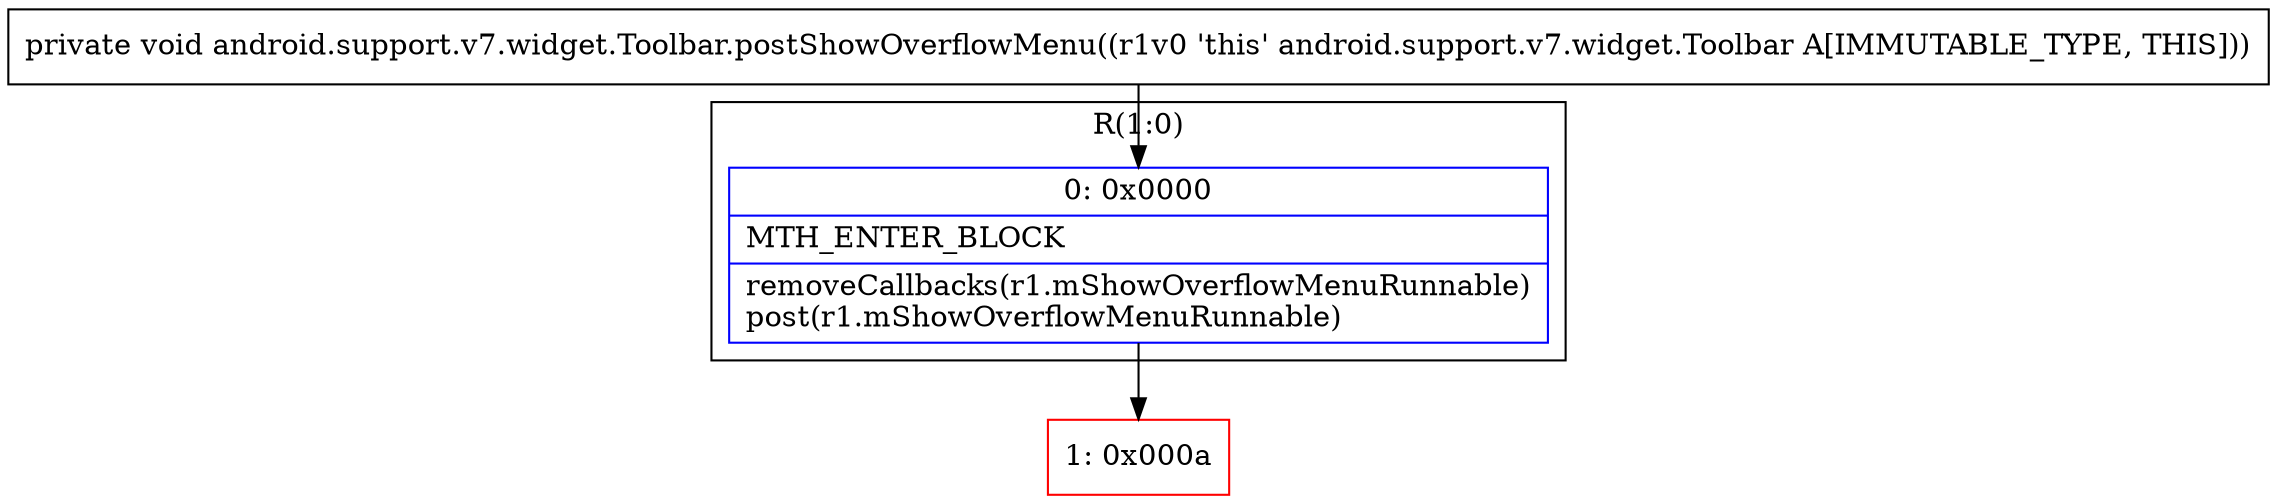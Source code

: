 digraph "CFG forandroid.support.v7.widget.Toolbar.postShowOverflowMenu()V" {
subgraph cluster_Region_820736573 {
label = "R(1:0)";
node [shape=record,color=blue];
Node_0 [shape=record,label="{0\:\ 0x0000|MTH_ENTER_BLOCK\l|removeCallbacks(r1.mShowOverflowMenuRunnable)\lpost(r1.mShowOverflowMenuRunnable)\l}"];
}
Node_1 [shape=record,color=red,label="{1\:\ 0x000a}"];
MethodNode[shape=record,label="{private void android.support.v7.widget.Toolbar.postShowOverflowMenu((r1v0 'this' android.support.v7.widget.Toolbar A[IMMUTABLE_TYPE, THIS])) }"];
MethodNode -> Node_0;
Node_0 -> Node_1;
}


